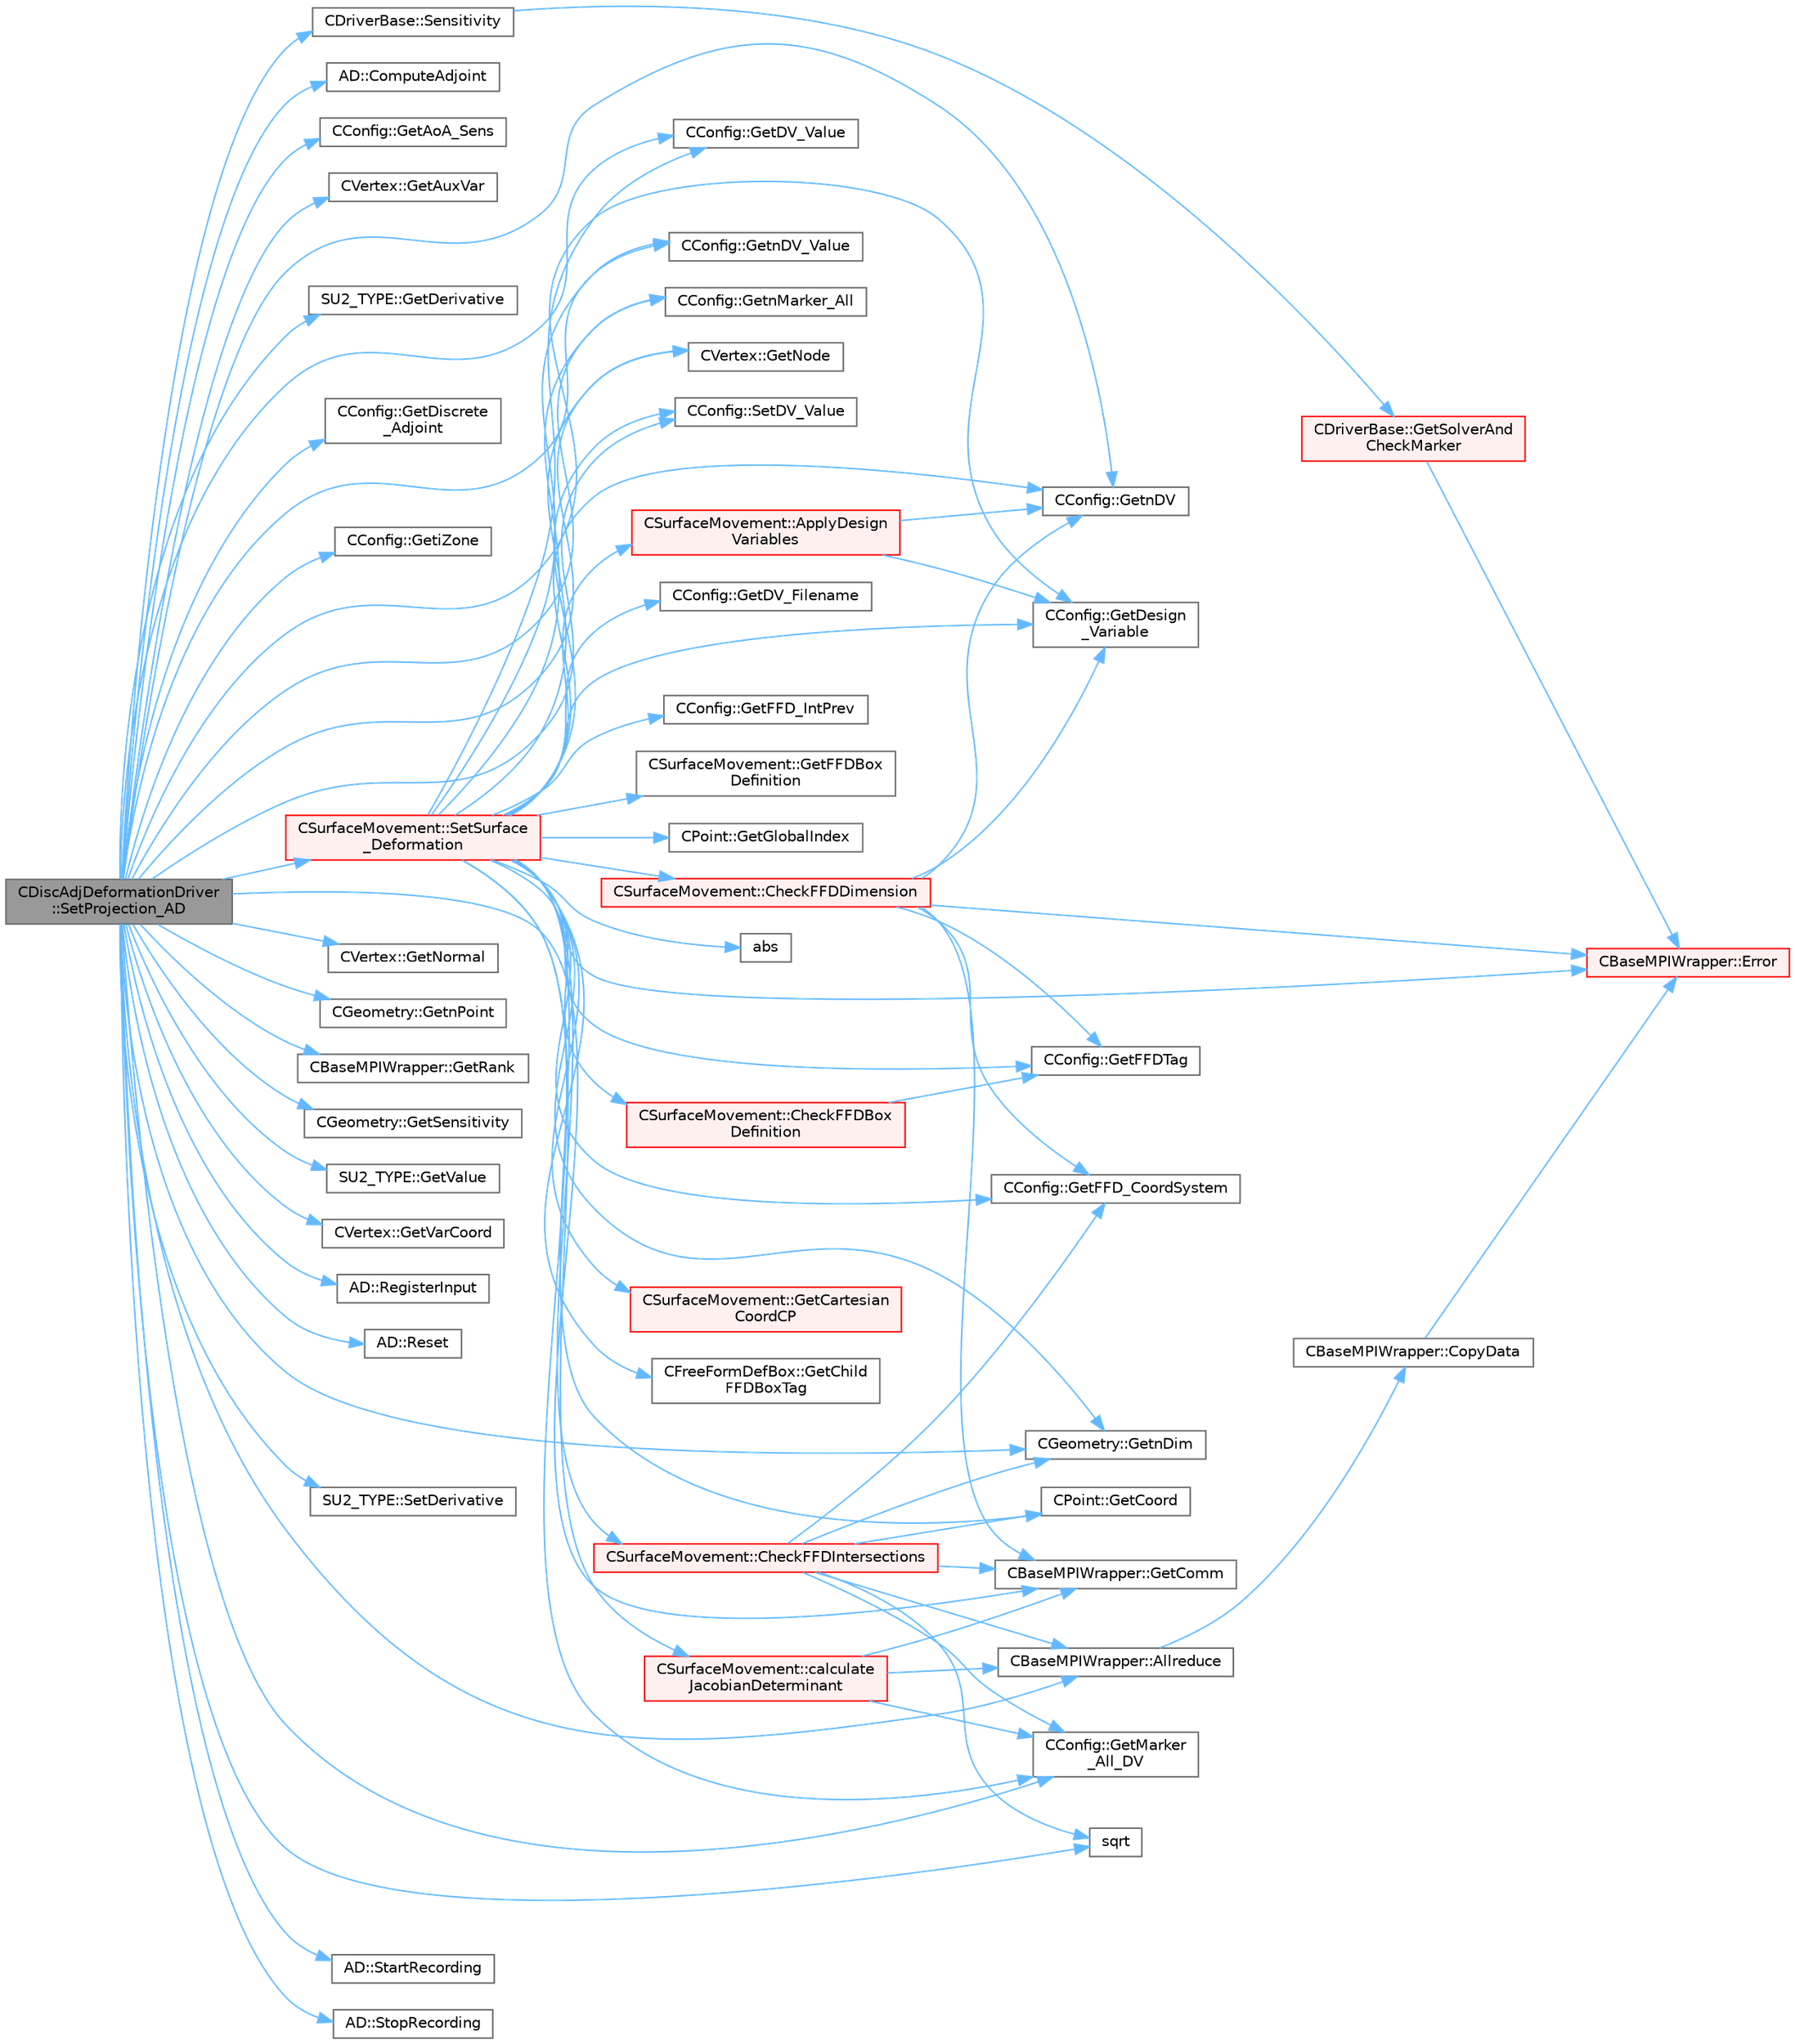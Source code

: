 digraph "CDiscAdjDeformationDriver::SetProjection_AD"
{
 // LATEX_PDF_SIZE
  bgcolor="transparent";
  edge [fontname=Helvetica,fontsize=10,labelfontname=Helvetica,labelfontsize=10];
  node [fontname=Helvetica,fontsize=10,shape=box,height=0.2,width=0.4];
  rankdir="LR";
  Node1 [id="Node000001",label="CDiscAdjDeformationDriver\l::SetProjection_AD",height=0.2,width=0.4,color="gray40", fillcolor="grey60", style="filled", fontcolor="black",tooltip="Projection of the surface sensitivity using algorithmic differentiation (AD)."];
  Node1 -> Node2 [id="edge1_Node000001_Node000002",color="steelblue1",style="solid",tooltip=" "];
  Node2 [id="Node000002",label="CBaseMPIWrapper::Allreduce",height=0.2,width=0.4,color="grey40", fillcolor="white", style="filled",URL="$classCBaseMPIWrapper.html#a381d4b3738c09d92ee1ae9f89715b541",tooltip=" "];
  Node2 -> Node3 [id="edge2_Node000002_Node000003",color="steelblue1",style="solid",tooltip=" "];
  Node3 [id="Node000003",label="CBaseMPIWrapper::CopyData",height=0.2,width=0.4,color="grey40", fillcolor="white", style="filled",URL="$classCBaseMPIWrapper.html#a3c28692a4cab67ad0f81d18273db3d23",tooltip=" "];
  Node3 -> Node4 [id="edge3_Node000003_Node000004",color="steelblue1",style="solid",tooltip=" "];
  Node4 [id="Node000004",label="CBaseMPIWrapper::Error",height=0.2,width=0.4,color="red", fillcolor="#FFF0F0", style="filled",URL="$classCBaseMPIWrapper.html#a04457c47629bda56704e6a8804833eeb",tooltip=" "];
  Node1 -> Node6 [id="edge4_Node000001_Node000006",color="steelblue1",style="solid",tooltip=" "];
  Node6 [id="Node000006",label="AD::ComputeAdjoint",height=0.2,width=0.4,color="grey40", fillcolor="white", style="filled",URL="$namespaceAD.html#a02ec06d93629cdd0724d268318d4dfe7",tooltip="Computes the adjoints, i.e. the derivatives of the output with respect to the input variables."];
  Node1 -> Node7 [id="edge5_Node000001_Node000007",color="steelblue1",style="solid",tooltip=" "];
  Node7 [id="Node000007",label="CConfig::GetAoA_Sens",height=0.2,width=0.4,color="grey40", fillcolor="white", style="filled",URL="$classCConfig.html#acd6cd4df8e56eea357a9ebae1f9c85b0",tooltip="Get the functional sensitivity with respect to changes in the angle of attack."];
  Node1 -> Node8 [id="edge6_Node000001_Node000008",color="steelblue1",style="solid",tooltip=" "];
  Node8 [id="Node000008",label="CVertex::GetAuxVar",height=0.2,width=0.4,color="grey40", fillcolor="white", style="filled",URL="$classCVertex.html#a48764d4d82cf7e038b99a04978138a0c",tooltip="Get the value of an auxiliary variable for gradient computation."];
  Node1 -> Node9 [id="edge7_Node000001_Node000009",color="steelblue1",style="solid",tooltip=" "];
  Node9 [id="Node000009",label="CBaseMPIWrapper::GetComm",height=0.2,width=0.4,color="grey40", fillcolor="white", style="filled",URL="$classCBaseMPIWrapper.html#a8154391fc3522954802889d81d4ef5da",tooltip=" "];
  Node1 -> Node10 [id="edge8_Node000001_Node000010",color="steelblue1",style="solid",tooltip=" "];
  Node10 [id="Node000010",label="SU2_TYPE::GetDerivative",height=0.2,width=0.4,color="grey40", fillcolor="white", style="filled",URL="$namespaceSU2__TYPE.html#a7300627e76e21e6d1a3bd8bf7c2fcd74",tooltip="Get the derivative value of the datatype (needs to be implemented for each new type)."];
  Node1 -> Node11 [id="edge9_Node000001_Node000011",color="steelblue1",style="solid",tooltip=" "];
  Node11 [id="Node000011",label="CConfig::GetDesign\l_Variable",height=0.2,width=0.4,color="grey40", fillcolor="white", style="filled",URL="$classCConfig.html#a7cbd775126b694ba28efded7a0b1070f",tooltip="Obtain the kind of design variable."];
  Node1 -> Node12 [id="edge10_Node000001_Node000012",color="steelblue1",style="solid",tooltip=" "];
  Node12 [id="Node000012",label="CConfig::GetDiscrete\l_Adjoint",height=0.2,width=0.4,color="grey40", fillcolor="white", style="filled",URL="$classCConfig.html#ab3928c4e6debcf50dcd0d38985f6980c",tooltip="Get the indicator whether we are solving an discrete adjoint problem."];
  Node1 -> Node13 [id="edge11_Node000001_Node000013",color="steelblue1",style="solid",tooltip=" "];
  Node13 [id="Node000013",label="CConfig::GetDV_Value",height=0.2,width=0.4,color="grey40", fillcolor="white", style="filled",URL="$classCConfig.html#ac6def90296f0459644299ff7fdefc922",tooltip="Value of the design variable step, we use this value in design problems."];
  Node1 -> Node14 [id="edge12_Node000001_Node000014",color="steelblue1",style="solid",tooltip=" "];
  Node14 [id="Node000014",label="CConfig::GetiZone",height=0.2,width=0.4,color="grey40", fillcolor="white", style="filled",URL="$classCConfig.html#a1d6335b8fdef6fbcd9a08f7503d73ec1",tooltip="Provides the number of varaibles."];
  Node1 -> Node15 [id="edge13_Node000001_Node000015",color="steelblue1",style="solid",tooltip=" "];
  Node15 [id="Node000015",label="CConfig::GetMarker\l_All_DV",height=0.2,width=0.4,color="grey40", fillcolor="white", style="filled",URL="$classCConfig.html#aaae83227f09eb4581bd01093377240be",tooltip="Get the DV information for a marker val_marker."];
  Node1 -> Node16 [id="edge14_Node000001_Node000016",color="steelblue1",style="solid",tooltip=" "];
  Node16 [id="Node000016",label="CGeometry::GetnDim",height=0.2,width=0.4,color="grey40", fillcolor="white", style="filled",URL="$classCGeometry.html#ace7f7fe876f629f5bd5f92d4805a1a4b",tooltip="Get number of coordinates."];
  Node1 -> Node17 [id="edge15_Node000001_Node000017",color="steelblue1",style="solid",tooltip=" "];
  Node17 [id="Node000017",label="CConfig::GetnDV",height=0.2,width=0.4,color="grey40", fillcolor="white", style="filled",URL="$classCConfig.html#ae5c65a1fe19d745724a39ca169d82698",tooltip="Get the number of design variables."];
  Node1 -> Node18 [id="edge16_Node000001_Node000018",color="steelblue1",style="solid",tooltip=" "];
  Node18 [id="Node000018",label="CConfig::GetnDV_Value",height=0.2,width=0.4,color="grey40", fillcolor="white", style="filled",URL="$classCConfig.html#a2feafc43d2ebac2917c70f15cf138fc6",tooltip="Get the number of design variables."];
  Node1 -> Node19 [id="edge17_Node000001_Node000019",color="steelblue1",style="solid",tooltip=" "];
  Node19 [id="Node000019",label="CConfig::GetnMarker_All",height=0.2,width=0.4,color="grey40", fillcolor="white", style="filled",URL="$classCConfig.html#a459dee039e618d21a5d78db61c221240",tooltip="Get the total number of boundary markers of the local process including send/receive domains."];
  Node1 -> Node20 [id="edge18_Node000001_Node000020",color="steelblue1",style="solid",tooltip=" "];
  Node20 [id="Node000020",label="CVertex::GetNode",height=0.2,width=0.4,color="grey40", fillcolor="white", style="filled",URL="$classCVertex.html#ad568da06e7191358d3a09a1bee71cdb5",tooltip="Get the node of the vertex."];
  Node1 -> Node21 [id="edge19_Node000001_Node000021",color="steelblue1",style="solid",tooltip=" "];
  Node21 [id="Node000021",label="CVertex::GetNormal",height=0.2,width=0.4,color="grey40", fillcolor="white", style="filled",URL="$classCVertex.html#a57cacfe764770e6c0e54c278cb584f7c",tooltip="Copy the the normal vector of a face."];
  Node1 -> Node22 [id="edge20_Node000001_Node000022",color="steelblue1",style="solid",tooltip=" "];
  Node22 [id="Node000022",label="CGeometry::GetnPoint",height=0.2,width=0.4,color="grey40", fillcolor="white", style="filled",URL="$classCGeometry.html#a275fb07cd99ab79d7a04b4862280169d",tooltip="Get number of points."];
  Node1 -> Node23 [id="edge21_Node000001_Node000023",color="steelblue1",style="solid",tooltip=" "];
  Node23 [id="Node000023",label="CBaseMPIWrapper::GetRank",height=0.2,width=0.4,color="grey40", fillcolor="white", style="filled",URL="$classCBaseMPIWrapper.html#a63e1f265b788b4e56cb7ebdeba29b78e",tooltip=" "];
  Node1 -> Node24 [id="edge22_Node000001_Node000024",color="steelblue1",style="solid",tooltip=" "];
  Node24 [id="Node000024",label="CGeometry::GetSensitivity",height=0.2,width=0.4,color="grey40", fillcolor="white", style="filled",URL="$classCGeometry.html#a5593b26d9372a3f09c292eca1a7da7d8",tooltip="A virtual member."];
  Node1 -> Node25 [id="edge23_Node000001_Node000025",color="steelblue1",style="solid",tooltip=" "];
  Node25 [id="Node000025",label="SU2_TYPE::GetValue",height=0.2,width=0.4,color="grey40", fillcolor="white", style="filled",URL="$namespaceSU2__TYPE.html#adf52a59d6f4e578f7915ec9abbf7cb22",tooltip="Get the (primitive) value of the datatype (needs to be specialized for active types)."];
  Node1 -> Node26 [id="edge24_Node000001_Node000026",color="steelblue1",style="solid",tooltip=" "];
  Node26 [id="Node000026",label="CVertex::GetVarCoord",height=0.2,width=0.4,color="grey40", fillcolor="white", style="filled",URL="$classCVertex.html#a060e712c827ad967dc5074539ca84d39",tooltip="Get the value of the coordinate variation due to a surface modification."];
  Node1 -> Node27 [id="edge25_Node000001_Node000027",color="steelblue1",style="solid",tooltip=" "];
  Node27 [id="Node000027",label="AD::RegisterInput",height=0.2,width=0.4,color="grey40", fillcolor="white", style="filled",URL="$namespaceAD.html#a142308d54379f7aaa1c72195fb5fe992",tooltip="Registers the variable as an input. I.e. as a leaf of the computational graph."];
  Node1 -> Node28 [id="edge26_Node000001_Node000028",color="steelblue1",style="solid",tooltip=" "];
  Node28 [id="Node000028",label="AD::Reset",height=0.2,width=0.4,color="grey40", fillcolor="white", style="filled",URL="$namespaceAD.html#a410b9fd84f6a9a3b36c3def03c2baffe",tooltip="Reset the tape structure to be ready for a new recording."];
  Node1 -> Node29 [id="edge27_Node000001_Node000029",color="steelblue1",style="solid",tooltip=" "];
  Node29 [id="Node000029",label="CDriverBase::Sensitivity",height=0.2,width=0.4,color="grey40", fillcolor="white", style="filled",URL="$group__PySU2.html#ga079c71c4611441cbafb63d4b4796e67e",tooltip="Get a read-only view of the geometry sensitivity of a discrete adjoint solver."];
  Node29 -> Node30 [id="edge28_Node000029_Node000030",color="steelblue1",style="solid",tooltip=" "];
  Node30 [id="Node000030",label="CDriverBase::GetSolverAnd\lCheckMarker",height=0.2,width=0.4,color="red", fillcolor="#FFF0F0", style="filled",URL="$classCDriverBase.html#ac0875163e16c93a6920f2371372b6154",tooltip="Automates some boilerplate of accessing solution fields for the python wrapper."];
  Node30 -> Node4 [id="edge29_Node000030_Node000004",color="steelblue1",style="solid",tooltip=" "];
  Node1 -> Node32 [id="edge30_Node000001_Node000032",color="steelblue1",style="solid",tooltip=" "];
  Node32 [id="Node000032",label="SU2_TYPE::SetDerivative",height=0.2,width=0.4,color="grey40", fillcolor="white", style="filled",URL="$namespaceSU2__TYPE.html#ab0b85db43e1495ffbb0f2c823f24935e",tooltip="Set the derivative value of the datatype (needs to be implemented for each new type)."];
  Node1 -> Node33 [id="edge31_Node000001_Node000033",color="steelblue1",style="solid",tooltip=" "];
  Node33 [id="Node000033",label="CConfig::SetDV_Value",height=0.2,width=0.4,color="grey40", fillcolor="white", style="filled",URL="$classCConfig.html#ab41f6836c80beec5eaf9d754cabe9e52",tooltip="Set the value of the design variable step, we use this value in design problems."];
  Node1 -> Node34 [id="edge32_Node000001_Node000034",color="steelblue1",style="solid",tooltip=" "];
  Node34 [id="Node000034",label="CSurfaceMovement::SetSurface\l_Deformation",height=0.2,width=0.4,color="red", fillcolor="#FFF0F0", style="filled",URL="$classCSurfaceMovement.html#af8da279141f7e64121f3d15019fee45e",tooltip="Set the surface/boundary deformation."];
  Node34 -> Node35 [id="edge33_Node000034_Node000035",color="steelblue1",style="solid",tooltip=" "];
  Node35 [id="Node000035",label="abs",height=0.2,width=0.4,color="grey40", fillcolor="white", style="filled",URL="$group__SIMD.html#gaf7650d08e2a58ed700276ddc70f72f96",tooltip=" "];
  Node34 -> Node36 [id="edge34_Node000034_Node000036",color="steelblue1",style="solid",tooltip=" "];
  Node36 [id="Node000036",label="CSurfaceMovement::ApplyDesign\lVariables",height=0.2,width=0.4,color="red", fillcolor="#FFF0F0", style="filled",URL="$classCSurfaceMovement.html#ae3eb0449495b8166a39e8f3cc01d1c51",tooltip="Apply the design variables to the control point position."];
  Node36 -> Node11 [id="edge35_Node000036_Node000011",color="steelblue1",style="solid",tooltip=" "];
  Node36 -> Node17 [id="edge36_Node000036_Node000017",color="steelblue1",style="solid",tooltip=" "];
  Node34 -> Node71 [id="edge37_Node000034_Node000071",color="steelblue1",style="solid",tooltip=" "];
  Node71 [id="Node000071",label="CSurfaceMovement::calculate\lJacobianDeterminant",height=0.2,width=0.4,color="red", fillcolor="#FFF0F0", style="filled",URL="$classCSurfaceMovement.html#a9dfadfc43c0e859c76cb186423a6cd2e",tooltip="Calculate the determinant of the Jacobian matrix for the FFD problem."];
  Node71 -> Node2 [id="edge38_Node000071_Node000002",color="steelblue1",style="solid",tooltip=" "];
  Node71 -> Node9 [id="edge39_Node000071_Node000009",color="steelblue1",style="solid",tooltip=" "];
  Node71 -> Node15 [id="edge40_Node000071_Node000015",color="steelblue1",style="solid",tooltip=" "];
  Node34 -> Node77 [id="edge41_Node000034_Node000077",color="steelblue1",style="solid",tooltip=" "];
  Node77 [id="Node000077",label="CSurfaceMovement::CheckFFDBox\lDefinition",height=0.2,width=0.4,color="red", fillcolor="#FFF0F0", style="filled",URL="$classCSurfaceMovement.html#a97127b76dc375702fa7264297a35f2bd",tooltip="Check if the design variable definition matches the FFD box definition."];
  Node77 -> Node47 [id="edge42_Node000077_Node000047",color="steelblue1",style="solid",tooltip=" "];
  Node47 [id="Node000047",label="CConfig::GetFFDTag",height=0.2,width=0.4,color="grey40", fillcolor="white", style="filled",URL="$classCConfig.html#ad8359bfec369e78a6a4d0c3039ffe547",tooltip="Get the FFD Tag of a particular design variable."];
  Node34 -> Node79 [id="edge43_Node000034_Node000079",color="steelblue1",style="solid",tooltip=" "];
  Node79 [id="Node000079",label="CSurfaceMovement::CheckFFDDimension",height=0.2,width=0.4,color="red", fillcolor="#FFF0F0", style="filled",URL="$classCSurfaceMovement.html#ac96d720da758ca2e213d8198ba738525",tooltip="Check the intersections of the FFD with the surface."];
  Node79 -> Node4 [id="edge44_Node000079_Node000004",color="steelblue1",style="solid",tooltip=" "];
  Node79 -> Node9 [id="edge45_Node000079_Node000009",color="steelblue1",style="solid",tooltip=" "];
  Node79 -> Node11 [id="edge46_Node000079_Node000011",color="steelblue1",style="solid",tooltip=" "];
  Node79 -> Node62 [id="edge47_Node000079_Node000062",color="steelblue1",style="solid",tooltip=" "];
  Node62 [id="Node000062",label="CConfig::GetFFD_CoordSystem",height=0.2,width=0.4,color="grey40", fillcolor="white", style="filled",URL="$classCConfig.html#a021684afea5232355bfac7c66291f745",tooltip="Get the coordinate system that we are going to use to define the FFD."];
  Node79 -> Node47 [id="edge48_Node000079_Node000047",color="steelblue1",style="solid",tooltip=" "];
  Node79 -> Node17 [id="edge49_Node000079_Node000017",color="steelblue1",style="solid",tooltip=" "];
  Node34 -> Node81 [id="edge50_Node000034_Node000081",color="steelblue1",style="solid",tooltip=" "];
  Node81 [id="Node000081",label="CSurfaceMovement::CheckFFDIntersections",height=0.2,width=0.4,color="red", fillcolor="#FFF0F0", style="filled",URL="$classCSurfaceMovement.html#a55d4d6d2c26f414b4c21e915062684f4",tooltip="Check the intersections of the FFD with the surface."];
  Node81 -> Node2 [id="edge51_Node000081_Node000002",color="steelblue1",style="solid",tooltip=" "];
  Node81 -> Node9 [id="edge52_Node000081_Node000009",color="steelblue1",style="solid",tooltip=" "];
  Node81 -> Node82 [id="edge53_Node000081_Node000082",color="steelblue1",style="solid",tooltip=" "];
  Node82 [id="Node000082",label="CPoint::GetCoord",height=0.2,width=0.4,color="grey40", fillcolor="white", style="filled",URL="$classCPoint.html#ab16c29dd03911529cd73bf467c313179",tooltip="Get the coordinates dor the control volume."];
  Node81 -> Node62 [id="edge54_Node000081_Node000062",color="steelblue1",style="solid",tooltip=" "];
  Node81 -> Node15 [id="edge55_Node000081_Node000015",color="steelblue1",style="solid",tooltip=" "];
  Node81 -> Node16 [id="edge56_Node000081_Node000016",color="steelblue1",style="solid",tooltip=" "];
  Node81 -> Node58 [id="edge57_Node000081_Node000058",color="steelblue1",style="solid",tooltip=" "];
  Node58 [id="Node000058",label="sqrt",height=0.2,width=0.4,color="grey40", fillcolor="white", style="filled",URL="$group__SIMD.html#ga54a1925ab40fb4249ea255072520de35",tooltip=" "];
  Node34 -> Node4 [id="edge58_Node000034_Node000004",color="steelblue1",style="solid",tooltip=" "];
  Node34 -> Node110 [id="edge59_Node000034_Node000110",color="steelblue1",style="solid",tooltip=" "];
  Node110 [id="Node000110",label="CSurfaceMovement::GetCartesian\lCoordCP",height=0.2,width=0.4,color="red", fillcolor="#FFF0F0", style="filled",URL="$classCSurfaceMovement.html#a0e78a05648d4f4c74e364f6615023cfa",tooltip="Get the cartes."];
  Node34 -> Node115 [id="edge60_Node000034_Node000115",color="steelblue1",style="solid",tooltip=" "];
  Node115 [id="Node000115",label="CFreeFormDefBox::GetChild\lFFDBoxTag",height=0.2,width=0.4,color="grey40", fillcolor="white", style="filled",URL="$classCFreeFormDefBox.html#ad4c254bdde88bfa8eb2bada3c0d89603",tooltip="Get tag of child FFD box."];
  Node34 -> Node82 [id="edge61_Node000034_Node000082",color="steelblue1",style="solid",tooltip=" "];
  Node34 -> Node11 [id="edge62_Node000034_Node000011",color="steelblue1",style="solid",tooltip=" "];
  Node34 -> Node116 [id="edge63_Node000034_Node000116",color="steelblue1",style="solid",tooltip=" "];
  Node116 [id="Node000116",label="CConfig::GetDV_Filename",height=0.2,width=0.4,color="grey40", fillcolor="white", style="filled",URL="$classCConfig.html#ac2383a7ca91abd2191b99df3f9bd2e7a",tooltip="Get name of the arbitrary mesh motion input file."];
  Node34 -> Node13 [id="edge64_Node000034_Node000013",color="steelblue1",style="solid",tooltip=" "];
  Node34 -> Node62 [id="edge65_Node000034_Node000062",color="steelblue1",style="solid",tooltip=" "];
  Node34 -> Node117 [id="edge66_Node000034_Node000117",color="steelblue1",style="solid",tooltip=" "];
  Node117 [id="Node000117",label="CConfig::GetFFD_IntPrev",height=0.2,width=0.4,color="grey40", fillcolor="white", style="filled",URL="$classCConfig.html#a262a03553b1c11ed27cff7b7b812e3ce",tooltip="Get information about whether to do a check on self-intersections within the FFD box based on value o..."];
  Node34 -> Node118 [id="edge67_Node000034_Node000118",color="steelblue1",style="solid",tooltip=" "];
  Node118 [id="Node000118",label="CSurfaceMovement::GetFFDBox\lDefinition",height=0.2,width=0.4,color="grey40", fillcolor="white", style="filled",URL="$classCSurfaceMovement.html#a6252fe8d1dd5cc97980e450443b91b60",tooltip="Get information about if there is a complete FFDBox definition, or it is necessary to compute the par..."];
  Node34 -> Node47 [id="edge68_Node000034_Node000047",color="steelblue1",style="solid",tooltip=" "];
  Node34 -> Node119 [id="edge69_Node000034_Node000119",color="steelblue1",style="solid",tooltip=" "];
  Node119 [id="Node000119",label="CPoint::GetGlobalIndex",height=0.2,width=0.4,color="grey40", fillcolor="white", style="filled",URL="$classCPoint.html#a8a53865a92d645b1b74c4d817b4aae10",tooltip="Get the global index in a parallel computation."];
  Node34 -> Node15 [id="edge70_Node000034_Node000015",color="steelblue1",style="solid",tooltip=" "];
  Node34 -> Node16 [id="edge71_Node000034_Node000016",color="steelblue1",style="solid",tooltip=" "];
  Node34 -> Node17 [id="edge72_Node000034_Node000017",color="steelblue1",style="solid",tooltip=" "];
  Node34 -> Node18 [id="edge73_Node000034_Node000018",color="steelblue1",style="solid",tooltip=" "];
  Node34 -> Node19 [id="edge74_Node000034_Node000019",color="steelblue1",style="solid",tooltip=" "];
  Node34 -> Node20 [id="edge75_Node000034_Node000020",color="steelblue1",style="solid",tooltip=" "];
  Node34 -> Node33 [id="edge76_Node000034_Node000033",color="steelblue1",style="solid",tooltip=" "];
  Node1 -> Node58 [id="edge77_Node000001_Node000058",color="steelblue1",style="solid",tooltip=" "];
  Node1 -> Node215 [id="edge78_Node000001_Node000215",color="steelblue1",style="solid",tooltip=" "];
  Node215 [id="Node000215",label="AD::StartRecording",height=0.2,width=0.4,color="grey40", fillcolor="white", style="filled",URL="$namespaceAD.html#aa411ae358859e654be30b522fdf7a7ba",tooltip="Start the recording of the operations and involved variables. If called, the computational graph of a..."];
  Node1 -> Node216 [id="edge79_Node000001_Node000216",color="steelblue1",style="solid",tooltip=" "];
  Node216 [id="Node000216",label="AD::StopRecording",height=0.2,width=0.4,color="grey40", fillcolor="white", style="filled",URL="$namespaceAD.html#a97670077955608a47f6cc7ee3548e424",tooltip="Stops the recording of the operations and variables."];
}
